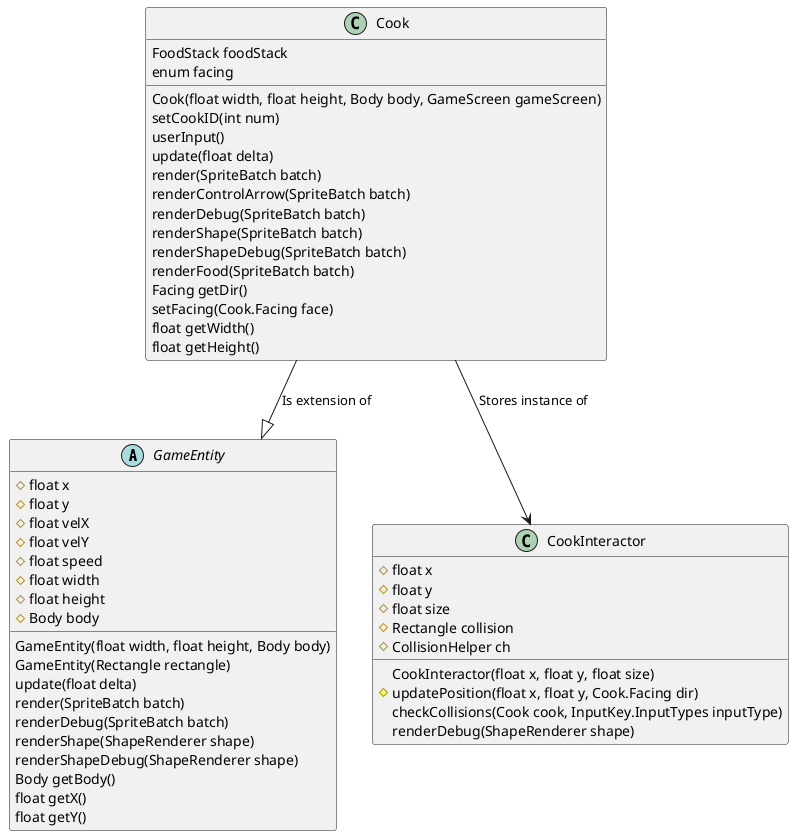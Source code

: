 @startuml
abstract GameEntity{
# float x
# float y
# float velX
# float velY
# float speed
# float width
# float height
# Body body
GameEntity(float width, float height, Body body)
GameEntity(Rectangle rectangle)
update(float delta)
render(SpriteBatch batch)
renderDebug(SpriteBatch batch)
renderShape(ShapeRenderer shape)
renderShapeDebug(ShapeRenderer shape)
Body getBody()
float getX()
float getY()
}

class CookInteractor{
# float x
# float y
# float size
# Rectangle collision
# CollisionHelper ch
CookInteractor(float x, float y, float size)
# updatePosition(float x, float y, Cook.Facing dir)
checkCollisions(Cook cook, InputKey.InputTypes inputType)
renderDebug(ShapeRenderer shape)
}

class Cook{
FoodStack foodStack
enum facing
Cook(float width, float height, Body body, GameScreen gameScreen)
setCookID(int num)
userInput()
update(float delta)
render(SpriteBatch batch)
renderControlArrow(SpriteBatch batch)
renderDebug(SpriteBatch batch)
renderShape(SpriteBatch batch)
renderShapeDebug(SpriteBatch batch)
renderFood(SpriteBatch batch)
Facing getDir()
setFacing(Cook.Facing face)
float getWidth()
float getHeight()
}

Cook --> CookInteractor : Stores instance of
Cook --|> GameEntity : Is extension of


@enduml